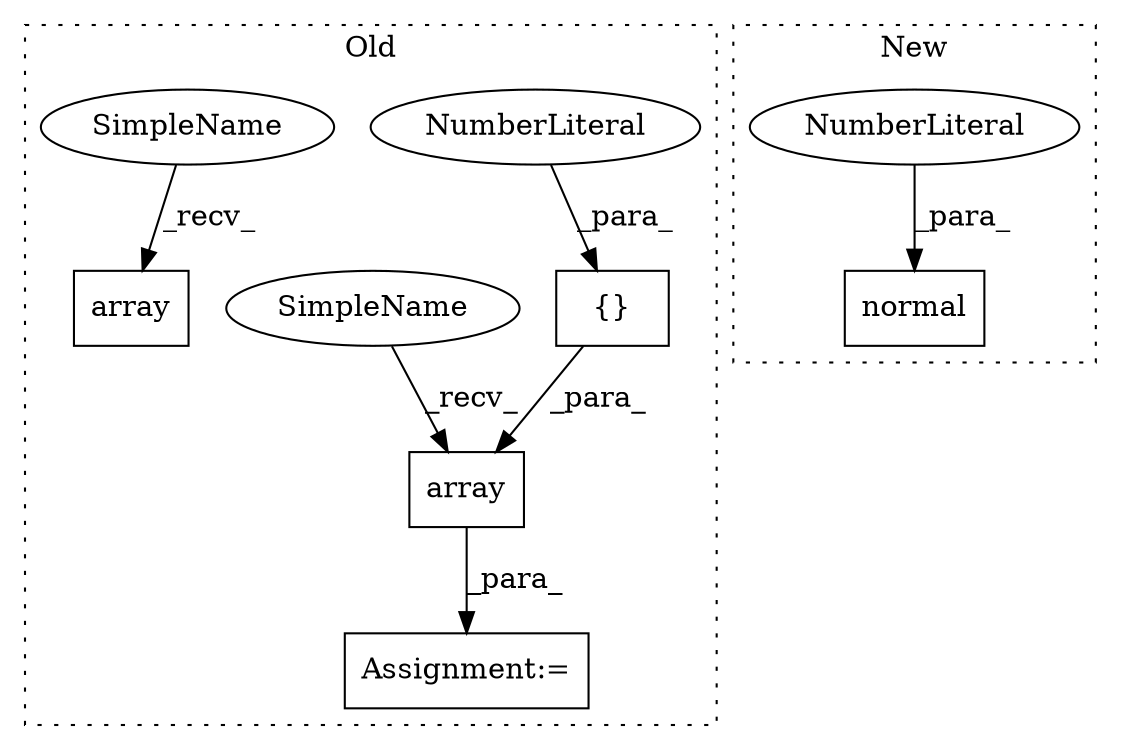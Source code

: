 digraph G {
subgraph cluster0 {
1 [label="array" a="32" s="2126,2162" l="6,1" shape="box"];
4 [label="{}" a="4" s="2141,2143" l="1,1" shape="box"];
5 [label="NumberLiteral" a="34" s="2142" l="1" shape="ellipse"];
6 [label="array" a="32" s="2693,2935" l="19,-5" shape="box"];
7 [label="Assignment:=" a="7" s="2119" l="1" shape="box"];
8 [label="SimpleName" a="42" s="2120" l="5" shape="ellipse"];
9 [label="SimpleName" a="42" s="2687" l="5" shape="ellipse"];
label = "Old";
style="dotted";
}
subgraph cluster1 {
2 [label="normal" a="32" s="2100,2138" l="7,1" shape="box"];
3 [label="NumberLiteral" a="34" s="2107" l="1" shape="ellipse"];
label = "New";
style="dotted";
}
1 -> 7 [label="_para_"];
3 -> 2 [label="_para_"];
4 -> 1 [label="_para_"];
5 -> 4 [label="_para_"];
8 -> 1 [label="_recv_"];
9 -> 6 [label="_recv_"];
}